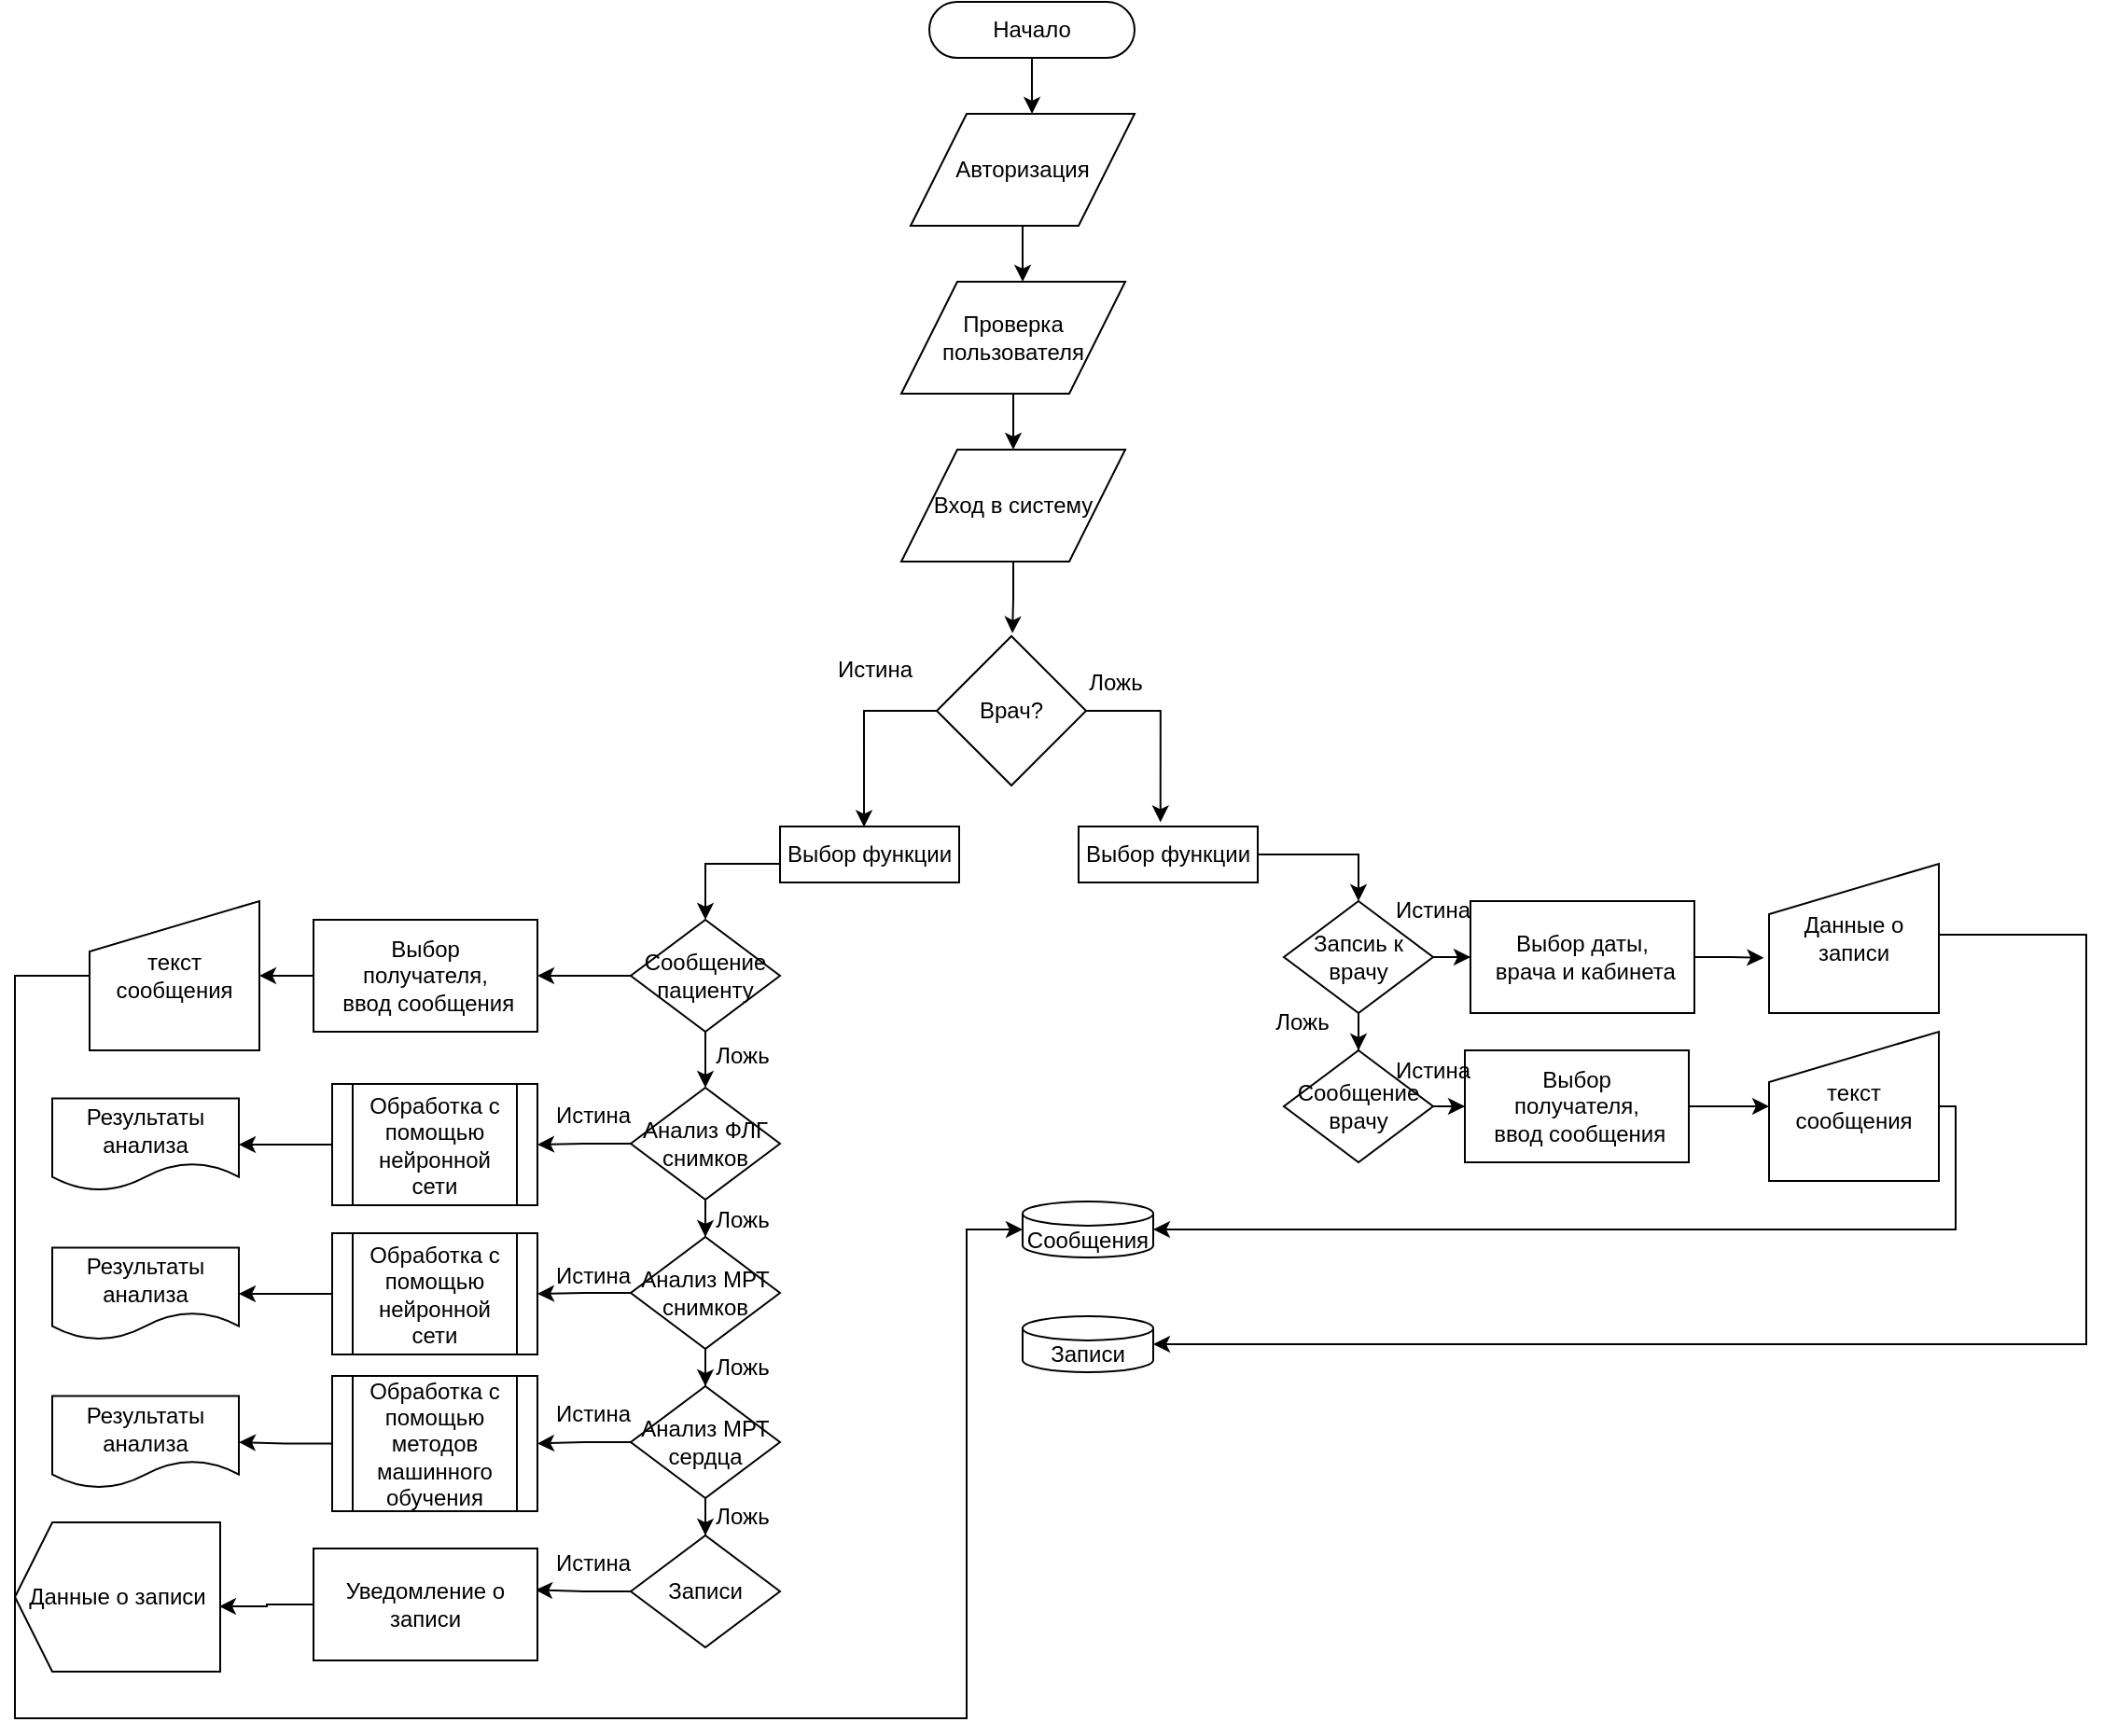 <mxfile version="23.1.8" type="google">
  <diagram name="Страница — 1" id="KIpWJhx2FPwX7MweBWqH">
    <mxGraphModel grid="1" page="1" gridSize="10" guides="1" tooltips="1" connect="1" arrows="1" fold="1" pageScale="1" pageWidth="827" pageHeight="1169" math="0" shadow="0">
      <root>
        <mxCell id="0" />
        <mxCell id="1" parent="0" />
        <mxCell id="Q8IMzCf4S45JMiVB3Quy-3" value="Начало" style="rounded=1;whiteSpace=wrap;html=1;arcSize=50;" vertex="1" parent="1">
          <mxGeometry x="290" y="280" width="110" height="30" as="geometry" />
        </mxCell>
        <mxCell id="Q8IMzCf4S45JMiVB3Quy-4" value="Вход в систему" style="shape=parallelogram;perimeter=parallelogramPerimeter;whiteSpace=wrap;html=1;fixedSize=1;size=30;" vertex="1" parent="1">
          <mxGeometry x="275" y="520" width="120" height="60" as="geometry" />
        </mxCell>
        <mxCell id="Q8IMzCf4S45JMiVB3Quy-5" value="Врач?" style="rhombus;whiteSpace=wrap;html=1;" vertex="1" parent="1">
          <mxGeometry x="294" y="620" width="80" height="80" as="geometry" />
        </mxCell>
        <mxCell id="Q8IMzCf4S45JMiVB3Quy-7" value="Авторизация" style="shape=parallelogram;perimeter=parallelogramPerimeter;whiteSpace=wrap;html=1;fixedSize=1;size=30;" vertex="1" parent="1">
          <mxGeometry x="280" y="340" width="120" height="60" as="geometry" />
        </mxCell>
        <mxCell id="Q8IMzCf4S45JMiVB3Quy-32" value="" style="edgeStyle=orthogonalEdgeStyle;rounded=0;orthogonalLoop=1;jettySize=auto;html=1;" edge="1" parent="1" source="Q8IMzCf4S45JMiVB3Quy-8" target="Q8IMzCf4S45JMiVB3Quy-4">
          <mxGeometry relative="1" as="geometry" />
        </mxCell>
        <mxCell id="Q8IMzCf4S45JMiVB3Quy-8" value="Проверка пользователя" style="shape=parallelogram;perimeter=parallelogramPerimeter;whiteSpace=wrap;html=1;fixedSize=1;size=30;" vertex="1" parent="1">
          <mxGeometry x="275" y="430" width="120" height="60" as="geometry" />
        </mxCell>
        <mxCell id="Q8IMzCf4S45JMiVB3Quy-23" style="edgeStyle=orthogonalEdgeStyle;rounded=0;orthogonalLoop=1;jettySize=auto;html=1;entryX=0.5;entryY=0;entryDx=0;entryDy=0;" edge="1" parent="1" source="Q8IMzCf4S45JMiVB3Quy-9" target="Q8IMzCf4S45JMiVB3Quy-11">
          <mxGeometry relative="1" as="geometry" />
        </mxCell>
        <mxCell id="Q8IMzCf4S45JMiVB3Quy-9" value="Выбор функции" style="rounded=0;whiteSpace=wrap;html=1;" vertex="1" parent="1">
          <mxGeometry x="370" y="722" width="96" height="30" as="geometry" />
        </mxCell>
        <mxCell id="Q8IMzCf4S45JMiVB3Quy-18" style="edgeStyle=orthogonalEdgeStyle;rounded=0;orthogonalLoop=1;jettySize=auto;html=1;entryX=0.5;entryY=0;entryDx=0;entryDy=0;" edge="1" parent="1" source="Q8IMzCf4S45JMiVB3Quy-10" target="Q8IMzCf4S45JMiVB3Quy-13">
          <mxGeometry relative="1" as="geometry">
            <Array as="points">
              <mxPoint x="170" y="742" />
            </Array>
          </mxGeometry>
        </mxCell>
        <mxCell id="Q8IMzCf4S45JMiVB3Quy-10" value="Выбор функции" style="rounded=0;whiteSpace=wrap;html=1;" vertex="1" parent="1">
          <mxGeometry x="210" y="722" width="96" height="30" as="geometry" />
        </mxCell>
        <mxCell id="Q8IMzCf4S45JMiVB3Quy-24" style="edgeStyle=orthogonalEdgeStyle;rounded=0;orthogonalLoop=1;jettySize=auto;html=1;entryX=0.5;entryY=0;entryDx=0;entryDy=0;" edge="1" parent="1" source="Q8IMzCf4S45JMiVB3Quy-11" target="Q8IMzCf4S45JMiVB3Quy-12">
          <mxGeometry relative="1" as="geometry" />
        </mxCell>
        <mxCell id="Q8IMzCf4S45JMiVB3Quy-52" style="edgeStyle=orthogonalEdgeStyle;rounded=0;orthogonalLoop=1;jettySize=auto;html=1;" edge="1" parent="1" source="Q8IMzCf4S45JMiVB3Quy-11" target="Q8IMzCf4S45JMiVB3Quy-51">
          <mxGeometry relative="1" as="geometry" />
        </mxCell>
        <mxCell id="Q8IMzCf4S45JMiVB3Quy-11" value="Запсиь к врачу" style="rhombus;whiteSpace=wrap;html=1;" vertex="1" parent="1">
          <mxGeometry x="480" y="762" width="80" height="60" as="geometry" />
        </mxCell>
        <mxCell id="Q8IMzCf4S45JMiVB3Quy-55" style="edgeStyle=orthogonalEdgeStyle;rounded=0;orthogonalLoop=1;jettySize=auto;html=1;entryX=0;entryY=0.5;entryDx=0;entryDy=0;" edge="1" parent="1" source="Q8IMzCf4S45JMiVB3Quy-12" target="Q8IMzCf4S45JMiVB3Quy-54">
          <mxGeometry relative="1" as="geometry" />
        </mxCell>
        <mxCell id="Q8IMzCf4S45JMiVB3Quy-12" value="Сообщение врачу" style="rhombus;whiteSpace=wrap;html=1;" vertex="1" parent="1">
          <mxGeometry x="480" y="842" width="80" height="60" as="geometry" />
        </mxCell>
        <mxCell id="Q8IMzCf4S45JMiVB3Quy-19" style="edgeStyle=orthogonalEdgeStyle;rounded=0;orthogonalLoop=1;jettySize=auto;html=1;entryX=0.5;entryY=0;entryDx=0;entryDy=0;" edge="1" parent="1" source="Q8IMzCf4S45JMiVB3Quy-13" target="Q8IMzCf4S45JMiVB3Quy-14">
          <mxGeometry relative="1" as="geometry" />
        </mxCell>
        <mxCell id="Q8IMzCf4S45JMiVB3Quy-86" style="edgeStyle=orthogonalEdgeStyle;rounded=0;orthogonalLoop=1;jettySize=auto;html=1;entryX=1;entryY=0.5;entryDx=0;entryDy=0;" edge="1" parent="1" source="Q8IMzCf4S45JMiVB3Quy-13" target="Q8IMzCf4S45JMiVB3Quy-81">
          <mxGeometry relative="1" as="geometry" />
        </mxCell>
        <mxCell id="Q8IMzCf4S45JMiVB3Quy-13" value="Сообщение пациенту" style="rhombus;whiteSpace=wrap;html=1;" vertex="1" parent="1">
          <mxGeometry x="130" y="772" width="80" height="60" as="geometry" />
        </mxCell>
        <mxCell id="Q8IMzCf4S45JMiVB3Quy-20" style="edgeStyle=orthogonalEdgeStyle;rounded=0;orthogonalLoop=1;jettySize=auto;html=1;" edge="1" parent="1" source="Q8IMzCf4S45JMiVB3Quy-14" target="Q8IMzCf4S45JMiVB3Quy-15">
          <mxGeometry relative="1" as="geometry" />
        </mxCell>
        <mxCell id="Q8IMzCf4S45JMiVB3Quy-37" style="edgeStyle=orthogonalEdgeStyle;rounded=0;orthogonalLoop=1;jettySize=auto;html=1;entryX=1;entryY=0.5;entryDx=0;entryDy=0;" edge="1" parent="1" source="Q8IMzCf4S45JMiVB3Quy-14" target="Q8IMzCf4S45JMiVB3Quy-36">
          <mxGeometry relative="1" as="geometry" />
        </mxCell>
        <mxCell id="Q8IMzCf4S45JMiVB3Quy-14" value="Анализ ФЛГ снимков" style="rhombus;whiteSpace=wrap;html=1;" vertex="1" parent="1">
          <mxGeometry x="130" y="862" width="80" height="60" as="geometry" />
        </mxCell>
        <mxCell id="Q8IMzCf4S45JMiVB3Quy-21" style="edgeStyle=orthogonalEdgeStyle;rounded=0;orthogonalLoop=1;jettySize=auto;html=1;" edge="1" parent="1" source="Q8IMzCf4S45JMiVB3Quy-15" target="Q8IMzCf4S45JMiVB3Quy-16">
          <mxGeometry relative="1" as="geometry" />
        </mxCell>
        <mxCell id="Q8IMzCf4S45JMiVB3Quy-43" style="edgeStyle=orthogonalEdgeStyle;rounded=0;orthogonalLoop=1;jettySize=auto;html=1;entryX=1;entryY=0.5;entryDx=0;entryDy=0;" edge="1" parent="1" source="Q8IMzCf4S45JMiVB3Quy-15" target="Q8IMzCf4S45JMiVB3Quy-41">
          <mxGeometry relative="1" as="geometry" />
        </mxCell>
        <mxCell id="Q8IMzCf4S45JMiVB3Quy-15" value="Анализ МРТ снимков" style="rhombus;whiteSpace=wrap;html=1;" vertex="1" parent="1">
          <mxGeometry x="130" y="942" width="80" height="60" as="geometry" />
        </mxCell>
        <mxCell id="Q8IMzCf4S45JMiVB3Quy-22" style="edgeStyle=orthogonalEdgeStyle;rounded=0;orthogonalLoop=1;jettySize=auto;html=1;entryX=0.5;entryY=0;entryDx=0;entryDy=0;" edge="1" parent="1" source="Q8IMzCf4S45JMiVB3Quy-16" target="Q8IMzCf4S45JMiVB3Quy-17">
          <mxGeometry relative="1" as="geometry" />
        </mxCell>
        <mxCell id="Q8IMzCf4S45JMiVB3Quy-47" style="edgeStyle=orthogonalEdgeStyle;rounded=0;orthogonalLoop=1;jettySize=auto;html=1;entryX=1;entryY=0.5;entryDx=0;entryDy=0;" edge="1" parent="1" source="Q8IMzCf4S45JMiVB3Quy-16" target="Q8IMzCf4S45JMiVB3Quy-45">
          <mxGeometry relative="1" as="geometry" />
        </mxCell>
        <mxCell id="Q8IMzCf4S45JMiVB3Quy-16" value="Анализ МРТ сердца" style="rhombus;whiteSpace=wrap;html=1;" vertex="1" parent="1">
          <mxGeometry x="130" y="1022" width="80" height="60" as="geometry" />
        </mxCell>
        <mxCell id="Q8IMzCf4S45JMiVB3Quy-67" style="edgeStyle=orthogonalEdgeStyle;rounded=0;orthogonalLoop=1;jettySize=auto;html=1;entryX=0.992;entryY=0.37;entryDx=0;entryDy=0;entryPerimeter=0;" edge="1" parent="1" source="Q8IMzCf4S45JMiVB3Quy-17" target="Q8IMzCf4S45JMiVB3Quy-64">
          <mxGeometry relative="1" as="geometry" />
        </mxCell>
        <mxCell id="Q8IMzCf4S45JMiVB3Quy-17" value="Записи" style="rhombus;whiteSpace=wrap;html=1;" vertex="1" parent="1">
          <mxGeometry x="130" y="1102" width="80" height="60" as="geometry" />
        </mxCell>
        <mxCell id="Q8IMzCf4S45JMiVB3Quy-30" style="edgeStyle=orthogonalEdgeStyle;rounded=0;orthogonalLoop=1;jettySize=auto;html=1;entryX=0.542;entryY=0;entryDx=0;entryDy=0;entryPerimeter=0;" edge="1" parent="1" source="Q8IMzCf4S45JMiVB3Quy-3" target="Q8IMzCf4S45JMiVB3Quy-7">
          <mxGeometry relative="1" as="geometry" />
        </mxCell>
        <mxCell id="Q8IMzCf4S45JMiVB3Quy-31" style="edgeStyle=orthogonalEdgeStyle;rounded=0;orthogonalLoop=1;jettySize=auto;html=1;entryX=0.542;entryY=0;entryDx=0;entryDy=0;entryPerimeter=0;" edge="1" parent="1" source="Q8IMzCf4S45JMiVB3Quy-7" target="Q8IMzCf4S45JMiVB3Quy-8">
          <mxGeometry relative="1" as="geometry" />
        </mxCell>
        <mxCell id="Q8IMzCf4S45JMiVB3Quy-33" style="edgeStyle=orthogonalEdgeStyle;rounded=0;orthogonalLoop=1;jettySize=auto;html=1;entryX=0.507;entryY=-0.02;entryDx=0;entryDy=0;entryPerimeter=0;" edge="1" parent="1" source="Q8IMzCf4S45JMiVB3Quy-4" target="Q8IMzCf4S45JMiVB3Quy-5">
          <mxGeometry relative="1" as="geometry" />
        </mxCell>
        <mxCell id="Q8IMzCf4S45JMiVB3Quy-34" style="edgeStyle=orthogonalEdgeStyle;rounded=0;orthogonalLoop=1;jettySize=auto;html=1;entryX=0.457;entryY=-0.076;entryDx=0;entryDy=0;entryPerimeter=0;" edge="1" parent="1" source="Q8IMzCf4S45JMiVB3Quy-5" target="Q8IMzCf4S45JMiVB3Quy-9">
          <mxGeometry relative="1" as="geometry">
            <Array as="points">
              <mxPoint x="414" y="660" />
            </Array>
          </mxGeometry>
        </mxCell>
        <mxCell id="Q8IMzCf4S45JMiVB3Quy-39" style="edgeStyle=orthogonalEdgeStyle;rounded=0;orthogonalLoop=1;jettySize=auto;html=1;entryX=1;entryY=0.5;entryDx=0;entryDy=0;" edge="1" parent="1" source="Q8IMzCf4S45JMiVB3Quy-36" target="Q8IMzCf4S45JMiVB3Quy-38">
          <mxGeometry relative="1" as="geometry" />
        </mxCell>
        <mxCell id="Q8IMzCf4S45JMiVB3Quy-36" value="Обработка с помощью нейронной сети" style="shape=process;whiteSpace=wrap;html=1;backgroundOutline=1;" vertex="1" parent="1">
          <mxGeometry x="-30" y="860" width="110" height="65" as="geometry" />
        </mxCell>
        <mxCell id="Q8IMzCf4S45JMiVB3Quy-38" value="Результаты анализа" style="shape=document;whiteSpace=wrap;html=1;boundedLbl=1;" vertex="1" parent="1">
          <mxGeometry x="-180" y="867.75" width="100" height="49.5" as="geometry" />
        </mxCell>
        <mxCell id="Q8IMzCf4S45JMiVB3Quy-40" style="edgeStyle=orthogonalEdgeStyle;rounded=0;orthogonalLoop=1;jettySize=auto;html=1;entryX=1;entryY=0.5;entryDx=0;entryDy=0;" edge="1" parent="1" source="Q8IMzCf4S45JMiVB3Quy-41" target="Q8IMzCf4S45JMiVB3Quy-42">
          <mxGeometry relative="1" as="geometry" />
        </mxCell>
        <mxCell id="Q8IMzCf4S45JMiVB3Quy-41" value="Обработка с помощью нейронной сети" style="shape=process;whiteSpace=wrap;html=1;backgroundOutline=1;" vertex="1" parent="1">
          <mxGeometry x="-30" y="940" width="110" height="65" as="geometry" />
        </mxCell>
        <mxCell id="Q8IMzCf4S45JMiVB3Quy-42" value="Результаты анализа" style="shape=document;whiteSpace=wrap;html=1;boundedLbl=1;" vertex="1" parent="1">
          <mxGeometry x="-180" y="947.75" width="100" height="49.5" as="geometry" />
        </mxCell>
        <mxCell id="Q8IMzCf4S45JMiVB3Quy-44" style="edgeStyle=orthogonalEdgeStyle;rounded=0;orthogonalLoop=1;jettySize=auto;html=1;entryX=1;entryY=0.5;entryDx=0;entryDy=0;" edge="1" parent="1" source="Q8IMzCf4S45JMiVB3Quy-45" target="Q8IMzCf4S45JMiVB3Quy-46">
          <mxGeometry relative="1" as="geometry" />
        </mxCell>
        <mxCell id="Q8IMzCf4S45JMiVB3Quy-45" value="Обработка с помощью методов машинного обучения" style="shape=process;whiteSpace=wrap;html=1;backgroundOutline=1;" vertex="1" parent="1">
          <mxGeometry x="-30" y="1016.5" width="110" height="72.5" as="geometry" />
        </mxCell>
        <mxCell id="Q8IMzCf4S45JMiVB3Quy-46" value="Результаты анализа" style="shape=document;whiteSpace=wrap;html=1;boundedLbl=1;" vertex="1" parent="1">
          <mxGeometry x="-180" y="1027.25" width="100" height="49.5" as="geometry" />
        </mxCell>
        <mxCell id="Q8IMzCf4S45JMiVB3Quy-50" value="Данные о записи" style="shape=manualInput;whiteSpace=wrap;html=1;direction=east;size=27;" vertex="1" parent="1">
          <mxGeometry x="740" y="742" width="91" height="80" as="geometry" />
        </mxCell>
        <mxCell id="Q8IMzCf4S45JMiVB3Quy-51" value="Выбор даты,&lt;br&gt;&amp;nbsp;врача и кабинета" style="shape=parallelogram;perimeter=parallelogramPerimeter;whiteSpace=wrap;html=1;fixedSize=1;size=-10;" vertex="1" parent="1">
          <mxGeometry x="580" y="762" width="120" height="60" as="geometry" />
        </mxCell>
        <mxCell id="Q8IMzCf4S45JMiVB3Quy-53" style="edgeStyle=orthogonalEdgeStyle;rounded=0;orthogonalLoop=1;jettySize=auto;html=1;entryX=-0.031;entryY=0.63;entryDx=0;entryDy=0;entryPerimeter=0;" edge="1" parent="1" source="Q8IMzCf4S45JMiVB3Quy-51" target="Q8IMzCf4S45JMiVB3Quy-50">
          <mxGeometry relative="1" as="geometry" />
        </mxCell>
        <mxCell id="Q8IMzCf4S45JMiVB3Quy-57" style="edgeStyle=orthogonalEdgeStyle;rounded=0;orthogonalLoop=1;jettySize=auto;html=1;entryX=0;entryY=0.5;entryDx=0;entryDy=0;" edge="1" parent="1" source="Q8IMzCf4S45JMiVB3Quy-54" target="Q8IMzCf4S45JMiVB3Quy-56">
          <mxGeometry relative="1" as="geometry" />
        </mxCell>
        <mxCell id="Q8IMzCf4S45JMiVB3Quy-54" value="Выбор &lt;br&gt;получателя,&lt;br&gt;&amp;nbsp;ввод сообщения" style="shape=parallelogram;perimeter=parallelogramPerimeter;whiteSpace=wrap;html=1;fixedSize=1;size=-7;" vertex="1" parent="1">
          <mxGeometry x="577" y="842" width="120" height="60" as="geometry" />
        </mxCell>
        <mxCell id="Q8IMzCf4S45JMiVB3Quy-56" value="текст сообщения" style="shape=manualInput;whiteSpace=wrap;html=1;direction=east;size=27;" vertex="1" parent="1">
          <mxGeometry x="740" y="832" width="91" height="80" as="geometry" />
        </mxCell>
        <mxCell id="Q8IMzCf4S45JMiVB3Quy-58" value="Записи" style="shape=cylinder3;whiteSpace=wrap;html=1;boundedLbl=1;backgroundOutline=1;size=6.471;" vertex="1" parent="1">
          <mxGeometry x="340" y="984.5" width="70" height="30" as="geometry" />
        </mxCell>
        <mxCell id="Q8IMzCf4S45JMiVB3Quy-59" value="Сообщения" style="shape=cylinder3;whiteSpace=wrap;html=1;boundedLbl=1;backgroundOutline=1;size=6.471;" vertex="1" parent="1">
          <mxGeometry x="340" y="923" width="70" height="30" as="geometry" />
        </mxCell>
        <mxCell id="Q8IMzCf4S45JMiVB3Quy-60" style="edgeStyle=orthogonalEdgeStyle;rounded=0;orthogonalLoop=1;jettySize=auto;html=1;entryX=1;entryY=0.5;entryDx=0;entryDy=0;entryPerimeter=0;" edge="1" parent="1" source="Q8IMzCf4S45JMiVB3Quy-50" target="Q8IMzCf4S45JMiVB3Quy-58">
          <mxGeometry relative="1" as="geometry">
            <Array as="points">
              <mxPoint x="910" y="780" />
              <mxPoint x="910" y="999" />
            </Array>
          </mxGeometry>
        </mxCell>
        <mxCell id="Q8IMzCf4S45JMiVB3Quy-62" style="edgeStyle=orthogonalEdgeStyle;rounded=0;orthogonalLoop=1;jettySize=auto;html=1;entryX=0.469;entryY=0.008;entryDx=0;entryDy=0;entryPerimeter=0;" edge="1" parent="1" source="Q8IMzCf4S45JMiVB3Quy-5" target="Q8IMzCf4S45JMiVB3Quy-10">
          <mxGeometry relative="1" as="geometry">
            <Array as="points">
              <mxPoint x="255" y="660" />
            </Array>
          </mxGeometry>
        </mxCell>
        <mxCell id="Q8IMzCf4S45JMiVB3Quy-63" style="edgeStyle=orthogonalEdgeStyle;rounded=0;orthogonalLoop=1;jettySize=auto;html=1;entryX=1;entryY=0.5;entryDx=0;entryDy=0;entryPerimeter=0;" edge="1" parent="1" source="Q8IMzCf4S45JMiVB3Quy-56" target="Q8IMzCf4S45JMiVB3Quy-59">
          <mxGeometry relative="1" as="geometry">
            <Array as="points">
              <mxPoint x="840" y="872" />
              <mxPoint x="840" y="938" />
            </Array>
          </mxGeometry>
        </mxCell>
        <mxCell id="Q8IMzCf4S45JMiVB3Quy-64" value="Уведомление о записи" style="rounded=0;whiteSpace=wrap;html=1;" vertex="1" parent="1">
          <mxGeometry x="-40" y="1109" width="120" height="60" as="geometry" />
        </mxCell>
        <mxCell id="Q8IMzCf4S45JMiVB3Quy-66" value="Данные о записи" style="shape=offPageConnector;whiteSpace=wrap;html=1;direction=south;size=0.182;" vertex="1" parent="1">
          <mxGeometry x="-200" y="1095" width="110" height="80" as="geometry" />
        </mxCell>
        <mxCell id="Q8IMzCf4S45JMiVB3Quy-68" style="edgeStyle=orthogonalEdgeStyle;rounded=0;orthogonalLoop=1;jettySize=auto;html=1;entryX=0.563;entryY=0.005;entryDx=0;entryDy=0;entryPerimeter=0;" edge="1" parent="1" source="Q8IMzCf4S45JMiVB3Quy-64" target="Q8IMzCf4S45JMiVB3Quy-66">
          <mxGeometry relative="1" as="geometry" />
        </mxCell>
        <mxCell id="Q8IMzCf4S45JMiVB3Quy-69" value="Ложь" style="text;html=1;align=center;verticalAlign=middle;whiteSpace=wrap;rounded=0;" vertex="1" parent="1">
          <mxGeometry x="360" y="630" width="60" height="30" as="geometry" />
        </mxCell>
        <mxCell id="Q8IMzCf4S45JMiVB3Quy-70" value="Истина" style="text;html=1;align=center;verticalAlign=middle;whiteSpace=wrap;rounded=0;" vertex="1" parent="1">
          <mxGeometry x="231" y="623" width="60" height="30" as="geometry" />
        </mxCell>
        <mxCell id="Q8IMzCf4S45JMiVB3Quy-71" value="Истина" style="text;html=1;align=center;verticalAlign=middle;whiteSpace=wrap;rounded=0;" vertex="1" parent="1">
          <mxGeometry x="530" y="752" width="60" height="30" as="geometry" />
        </mxCell>
        <mxCell id="Q8IMzCf4S45JMiVB3Quy-72" value="Истина" style="text;html=1;align=center;verticalAlign=middle;whiteSpace=wrap;rounded=0;" vertex="1" parent="1">
          <mxGeometry x="530" y="837.75" width="60" height="30" as="geometry" />
        </mxCell>
        <mxCell id="Q8IMzCf4S45JMiVB3Quy-74" value="Истина" style="text;html=1;align=center;verticalAlign=middle;whiteSpace=wrap;rounded=0;" vertex="1" parent="1">
          <mxGeometry x="80" y="862" width="60" height="30" as="geometry" />
        </mxCell>
        <mxCell id="Q8IMzCf4S45JMiVB3Quy-75" value="Истина" style="text;html=1;align=center;verticalAlign=middle;whiteSpace=wrap;rounded=0;" vertex="1" parent="1">
          <mxGeometry x="80" y="947.75" width="60" height="30" as="geometry" />
        </mxCell>
        <mxCell id="Q8IMzCf4S45JMiVB3Quy-76" value="Истина" style="text;html=1;align=center;verticalAlign=middle;whiteSpace=wrap;rounded=0;" vertex="1" parent="1">
          <mxGeometry x="80" y="1022" width="60" height="30" as="geometry" />
        </mxCell>
        <mxCell id="Q8IMzCf4S45JMiVB3Quy-77" value="Истина" style="text;html=1;align=center;verticalAlign=middle;whiteSpace=wrap;rounded=0;" vertex="1" parent="1">
          <mxGeometry x="80" y="1102" width="60" height="30" as="geometry" />
        </mxCell>
        <mxCell id="Q8IMzCf4S45JMiVB3Quy-78" value="Ложь" style="text;html=1;align=center;verticalAlign=middle;whiteSpace=wrap;rounded=0;" vertex="1" parent="1">
          <mxGeometry x="460" y="812" width="60" height="30" as="geometry" />
        </mxCell>
        <mxCell id="Q8IMzCf4S45JMiVB3Quy-79" value="Ложь" style="text;html=1;align=center;verticalAlign=middle;whiteSpace=wrap;rounded=0;" vertex="1" parent="1">
          <mxGeometry x="160" y="830" width="60" height="30" as="geometry" />
        </mxCell>
        <mxCell id="Q8IMzCf4S45JMiVB3Quy-87" value="" style="edgeStyle=orthogonalEdgeStyle;rounded=0;orthogonalLoop=1;jettySize=auto;html=1;" edge="1" parent="1" source="Q8IMzCf4S45JMiVB3Quy-81" target="Q8IMzCf4S45JMiVB3Quy-82">
          <mxGeometry relative="1" as="geometry" />
        </mxCell>
        <mxCell id="Q8IMzCf4S45JMiVB3Quy-81" value="Выбор &lt;br&gt;получателя,&lt;br&gt;&amp;nbsp;ввод сообщения" style="shape=parallelogram;perimeter=parallelogramPerimeter;whiteSpace=wrap;html=1;fixedSize=1;size=-7;" vertex="1" parent="1">
          <mxGeometry x="-40" y="772" width="120" height="60" as="geometry" />
        </mxCell>
        <mxCell id="Q8IMzCf4S45JMiVB3Quy-88" style="edgeStyle=orthogonalEdgeStyle;rounded=0;orthogonalLoop=1;jettySize=auto;html=1;" edge="1" parent="1" source="Q8IMzCf4S45JMiVB3Quy-82" target="Q8IMzCf4S45JMiVB3Quy-59">
          <mxGeometry relative="1" as="geometry">
            <Array as="points">
              <mxPoint x="-200" y="802" />
              <mxPoint x="-200" y="1200" />
              <mxPoint x="310" y="1200" />
              <mxPoint x="310" y="938" />
            </Array>
          </mxGeometry>
        </mxCell>
        <mxCell id="Q8IMzCf4S45JMiVB3Quy-82" value="текст сообщения" style="shape=manualInput;whiteSpace=wrap;html=1;direction=east;size=27;" vertex="1" parent="1">
          <mxGeometry x="-160" y="762" width="91" height="80" as="geometry" />
        </mxCell>
        <mxCell id="Q8IMzCf4S45JMiVB3Quy-83" value="Ложь" style="text;html=1;align=center;verticalAlign=middle;whiteSpace=wrap;rounded=0;" vertex="1" parent="1">
          <mxGeometry x="160" y="917.75" width="60" height="30" as="geometry" />
        </mxCell>
        <mxCell id="Q8IMzCf4S45JMiVB3Quy-84" value="Ложь" style="text;html=1;align=center;verticalAlign=middle;whiteSpace=wrap;rounded=0;" vertex="1" parent="1">
          <mxGeometry x="160" y="997.25" width="60" height="30" as="geometry" />
        </mxCell>
        <mxCell id="Q8IMzCf4S45JMiVB3Quy-85" value="Ложь" style="text;html=1;align=center;verticalAlign=middle;whiteSpace=wrap;rounded=0;" vertex="1" parent="1">
          <mxGeometry x="160" y="1076.75" width="60" height="30" as="geometry" />
        </mxCell>
      </root>
    </mxGraphModel>
  </diagram>
</mxfile>
